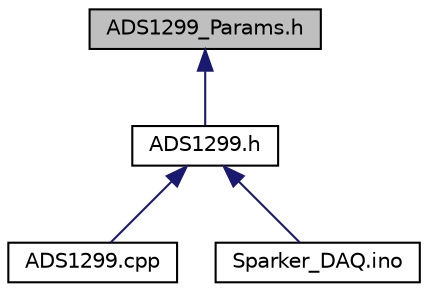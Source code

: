 digraph "ADS1299_Params.h"
{
 // LATEX_PDF_SIZE
  edge [fontname="Helvetica",fontsize="10",labelfontname="Helvetica",labelfontsize="10"];
  node [fontname="Helvetica",fontsize="10",shape=record];
  Node1 [label="ADS1299_Params.h",height=0.2,width=0.4,color="black", fillcolor="grey75", style="filled", fontcolor="black",tooltip=" "];
  Node1 -> Node2 [dir="back",color="midnightblue",fontsize="10",style="solid",fontname="Helvetica"];
  Node2 [label="ADS1299.h",height=0.2,width=0.4,color="black", fillcolor="white", style="filled",URL="$_a_d_s1299_8h.html",tooltip="This file holds the ADS1299_Module class function declarations."];
  Node2 -> Node3 [dir="back",color="midnightblue",fontsize="10",style="solid",fontname="Helvetica"];
  Node3 [label="ADS1299.cpp",height=0.2,width=0.4,color="black", fillcolor="white", style="filled",URL="$_a_d_s1299_8cpp.html",tooltip="This file holds the ADS1299_Module class function definitions."];
  Node2 -> Node4 [dir="back",color="midnightblue",fontsize="10",style="solid",fontname="Helvetica"];
  Node4 [label="Sparker_DAQ.ino",height=0.2,width=0.4,color="black", fillcolor="white", style="filled",URL="$_sparker___d_a_q_8ino.html",tooltip="The main file for the Sparker DAQ."];
}
